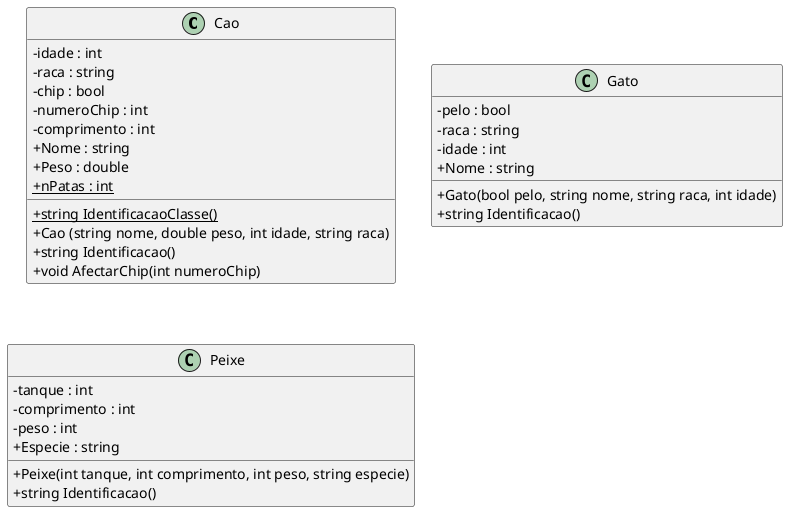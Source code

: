 'It's necessary to have following installed:
' Java : Platform for PlantUML running. 
'        https://java.com/en/download/
' Graphviz : PlantUML requires it to calculate positions in diagram.
'        http://www.graphviz.org/download/
@startuml Diagrama de Classes Animais
skinparam classAttributeIconSize 0

class Cao {
    - idade : int 
    - raca : string
    - chip : bool
    - numeroChip : int
    - comprimento : int 
    + Nome : string
    + Peso : double
    + {static} nPatas : int 
    + {static} string IdentificacaoClasse()
    + Cao (string nome, double peso, int idade, string raca)
    + string Identificacao()
    + void AfectarChip(int numeroChip)
}

class Gato {
    - pelo : bool 
    - raca : string
    - idade : int
    + Nome : string
    + Gato(bool pelo, string nome, string raca, int idade)
    + string Identificacao()
}       

class Peixe {
    - tanque : int
    - comprimento : int 
    - peso : int 
    + Especie : string
    + Peixe(int tanque, int comprimento, int peso, string especie)
    + string Identificacao()
}

@enduml